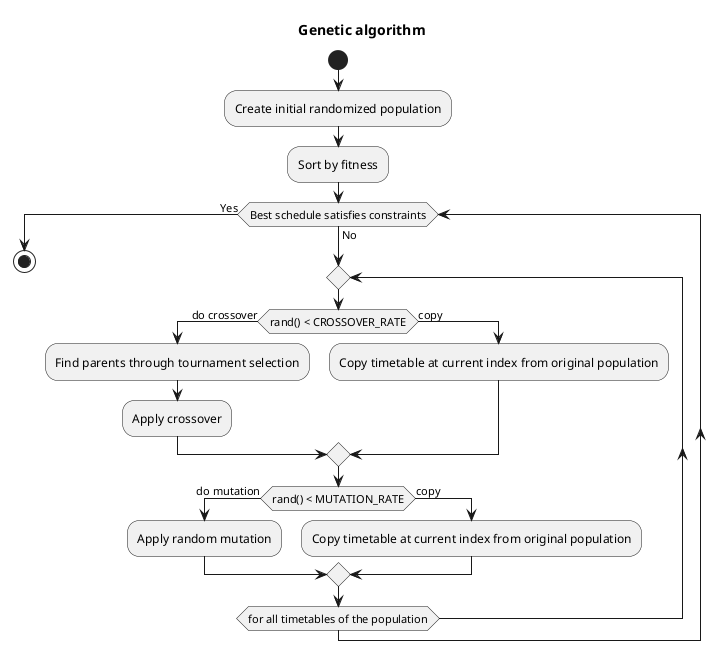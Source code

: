 @startuml

title Genetic algorithm 


start

:Create initial randomized population;
:Sort by fitness;

while (Best schedule satisfies constraints) is (No)
  repeat
    if (rand() < CROSSOVER_RATE) then (do crossover)
      :Find parents through tournament selection;
      :Apply crossover;
    else (copy)
      :Copy timetable at current index from original population;
    endif
    if (rand() < MUTATION_RATE) then (do mutation)
      :Apply random mutation;
    else (copy)
      :Copy timetable at current index from original population;
    endif
  repeat while (for all timetables of the population)
endwhile (Yes)

stop

@enduml
